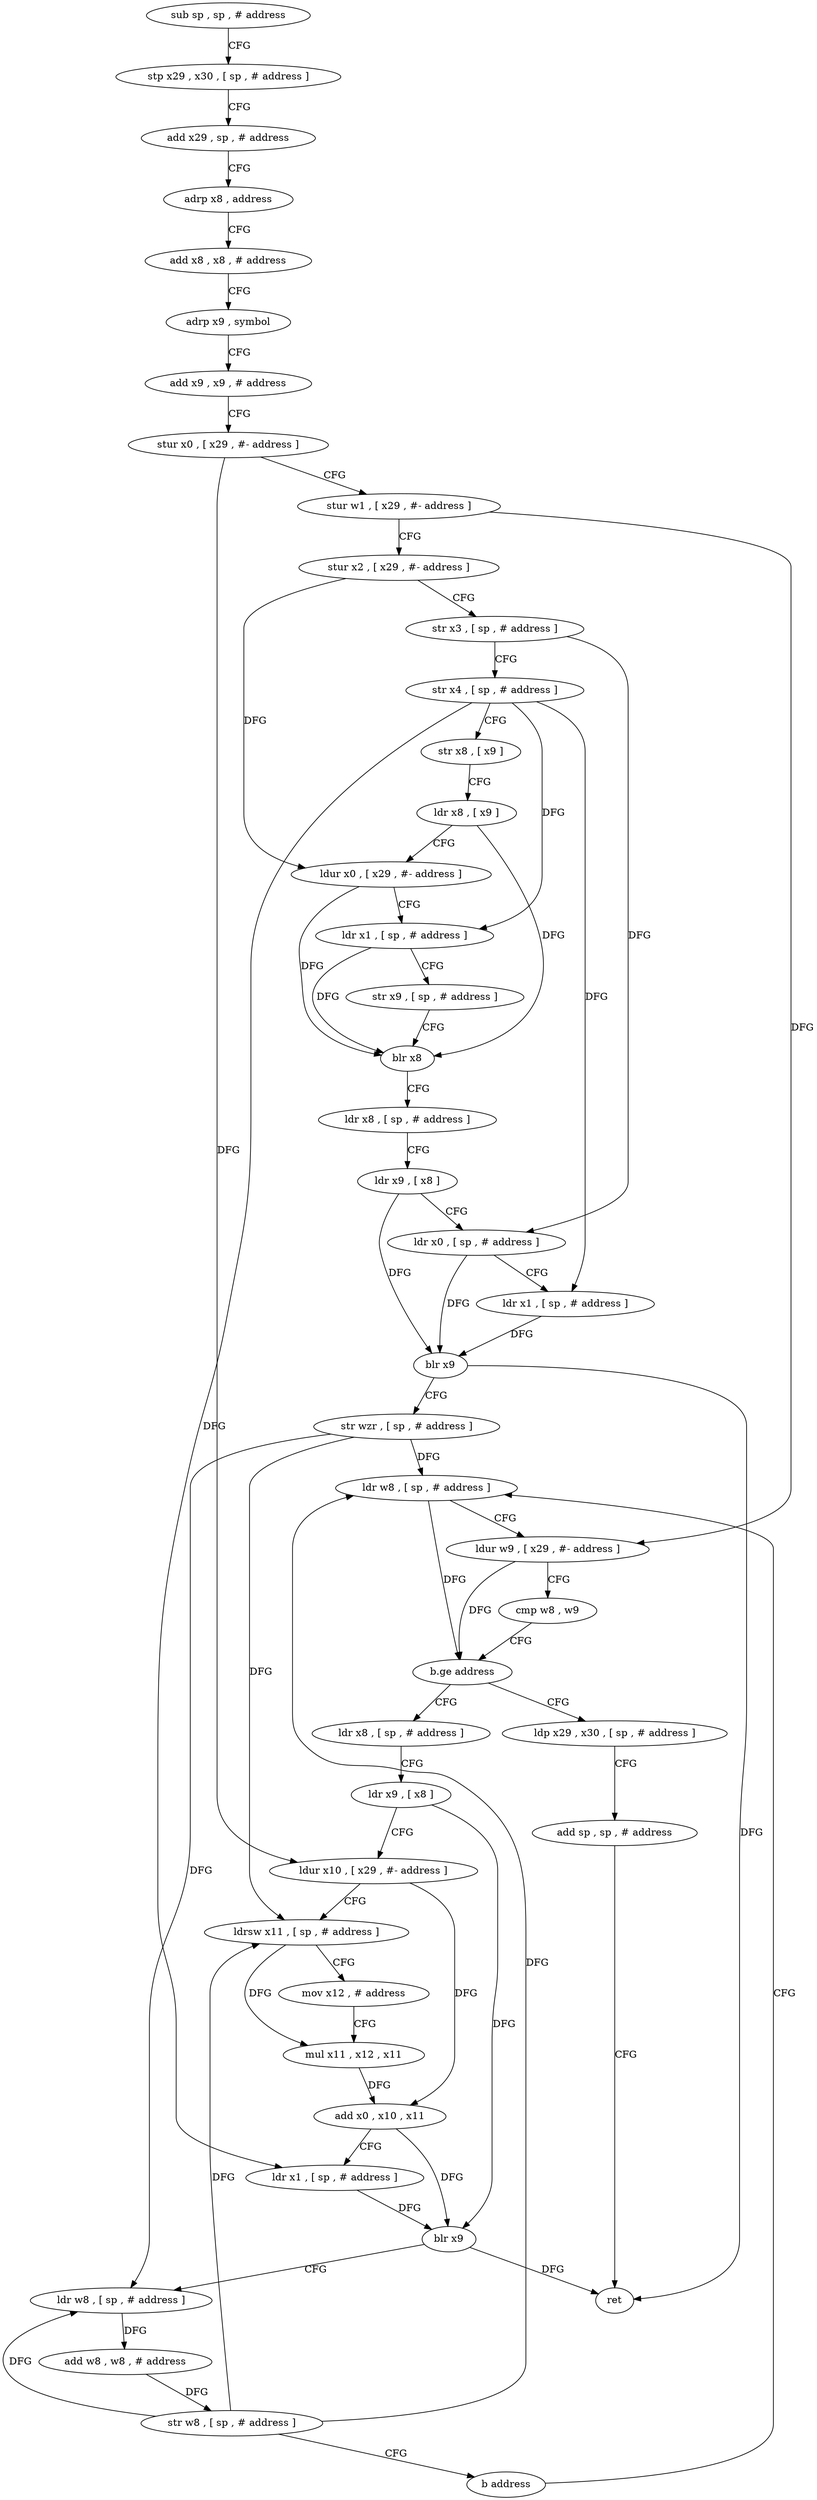 digraph "func" {
"4241236" [label = "sub sp , sp , # address" ]
"4241240" [label = "stp x29 , x30 , [ sp , # address ]" ]
"4241244" [label = "add x29 , sp , # address" ]
"4241248" [label = "adrp x8 , address" ]
"4241252" [label = "add x8 , x8 , # address" ]
"4241256" [label = "adrp x9 , symbol" ]
"4241260" [label = "add x9 , x9 , # address" ]
"4241264" [label = "stur x0 , [ x29 , #- address ]" ]
"4241268" [label = "stur w1 , [ x29 , #- address ]" ]
"4241272" [label = "stur x2 , [ x29 , #- address ]" ]
"4241276" [label = "str x3 , [ sp , # address ]" ]
"4241280" [label = "str x4 , [ sp , # address ]" ]
"4241284" [label = "str x8 , [ x9 ]" ]
"4241288" [label = "ldr x8 , [ x9 ]" ]
"4241292" [label = "ldur x0 , [ x29 , #- address ]" ]
"4241296" [label = "ldr x1 , [ sp , # address ]" ]
"4241300" [label = "str x9 , [ sp , # address ]" ]
"4241304" [label = "blr x8" ]
"4241308" [label = "ldr x8 , [ sp , # address ]" ]
"4241312" [label = "ldr x9 , [ x8 ]" ]
"4241316" [label = "ldr x0 , [ sp , # address ]" ]
"4241320" [label = "ldr x1 , [ sp , # address ]" ]
"4241324" [label = "blr x9" ]
"4241328" [label = "str wzr , [ sp , # address ]" ]
"4241332" [label = "ldr w8 , [ sp , # address ]" ]
"4241400" [label = "ldp x29 , x30 , [ sp , # address ]" ]
"4241404" [label = "add sp , sp , # address" ]
"4241408" [label = "ret" ]
"4241348" [label = "ldr x8 , [ sp , # address ]" ]
"4241352" [label = "ldr x9 , [ x8 ]" ]
"4241356" [label = "ldur x10 , [ x29 , #- address ]" ]
"4241360" [label = "ldrsw x11 , [ sp , # address ]" ]
"4241364" [label = "mov x12 , # address" ]
"4241368" [label = "mul x11 , x12 , x11" ]
"4241372" [label = "add x0 , x10 , x11" ]
"4241376" [label = "ldr x1 , [ sp , # address ]" ]
"4241380" [label = "blr x9" ]
"4241384" [label = "ldr w8 , [ sp , # address ]" ]
"4241388" [label = "add w8 , w8 , # address" ]
"4241392" [label = "str w8 , [ sp , # address ]" ]
"4241396" [label = "b address" ]
"4241336" [label = "ldur w9 , [ x29 , #- address ]" ]
"4241340" [label = "cmp w8 , w9" ]
"4241344" [label = "b.ge address" ]
"4241236" -> "4241240" [ label = "CFG" ]
"4241240" -> "4241244" [ label = "CFG" ]
"4241244" -> "4241248" [ label = "CFG" ]
"4241248" -> "4241252" [ label = "CFG" ]
"4241252" -> "4241256" [ label = "CFG" ]
"4241256" -> "4241260" [ label = "CFG" ]
"4241260" -> "4241264" [ label = "CFG" ]
"4241264" -> "4241268" [ label = "CFG" ]
"4241264" -> "4241356" [ label = "DFG" ]
"4241268" -> "4241272" [ label = "CFG" ]
"4241268" -> "4241336" [ label = "DFG" ]
"4241272" -> "4241276" [ label = "CFG" ]
"4241272" -> "4241292" [ label = "DFG" ]
"4241276" -> "4241280" [ label = "CFG" ]
"4241276" -> "4241316" [ label = "DFG" ]
"4241280" -> "4241284" [ label = "CFG" ]
"4241280" -> "4241296" [ label = "DFG" ]
"4241280" -> "4241320" [ label = "DFG" ]
"4241280" -> "4241376" [ label = "DFG" ]
"4241284" -> "4241288" [ label = "CFG" ]
"4241288" -> "4241292" [ label = "CFG" ]
"4241288" -> "4241304" [ label = "DFG" ]
"4241292" -> "4241296" [ label = "CFG" ]
"4241292" -> "4241304" [ label = "DFG" ]
"4241296" -> "4241300" [ label = "CFG" ]
"4241296" -> "4241304" [ label = "DFG" ]
"4241300" -> "4241304" [ label = "CFG" ]
"4241304" -> "4241308" [ label = "CFG" ]
"4241308" -> "4241312" [ label = "CFG" ]
"4241312" -> "4241316" [ label = "CFG" ]
"4241312" -> "4241324" [ label = "DFG" ]
"4241316" -> "4241320" [ label = "CFG" ]
"4241316" -> "4241324" [ label = "DFG" ]
"4241320" -> "4241324" [ label = "DFG" ]
"4241324" -> "4241328" [ label = "CFG" ]
"4241324" -> "4241408" [ label = "DFG" ]
"4241328" -> "4241332" [ label = "DFG" ]
"4241328" -> "4241360" [ label = "DFG" ]
"4241328" -> "4241384" [ label = "DFG" ]
"4241332" -> "4241336" [ label = "CFG" ]
"4241332" -> "4241344" [ label = "DFG" ]
"4241400" -> "4241404" [ label = "CFG" ]
"4241404" -> "4241408" [ label = "CFG" ]
"4241348" -> "4241352" [ label = "CFG" ]
"4241352" -> "4241356" [ label = "CFG" ]
"4241352" -> "4241380" [ label = "DFG" ]
"4241356" -> "4241360" [ label = "CFG" ]
"4241356" -> "4241372" [ label = "DFG" ]
"4241360" -> "4241364" [ label = "CFG" ]
"4241360" -> "4241368" [ label = "DFG" ]
"4241364" -> "4241368" [ label = "CFG" ]
"4241368" -> "4241372" [ label = "DFG" ]
"4241372" -> "4241376" [ label = "CFG" ]
"4241372" -> "4241380" [ label = "DFG" ]
"4241376" -> "4241380" [ label = "DFG" ]
"4241380" -> "4241384" [ label = "CFG" ]
"4241380" -> "4241408" [ label = "DFG" ]
"4241384" -> "4241388" [ label = "DFG" ]
"4241388" -> "4241392" [ label = "DFG" ]
"4241392" -> "4241396" [ label = "CFG" ]
"4241392" -> "4241332" [ label = "DFG" ]
"4241392" -> "4241360" [ label = "DFG" ]
"4241392" -> "4241384" [ label = "DFG" ]
"4241396" -> "4241332" [ label = "CFG" ]
"4241336" -> "4241340" [ label = "CFG" ]
"4241336" -> "4241344" [ label = "DFG" ]
"4241340" -> "4241344" [ label = "CFG" ]
"4241344" -> "4241400" [ label = "CFG" ]
"4241344" -> "4241348" [ label = "CFG" ]
}
